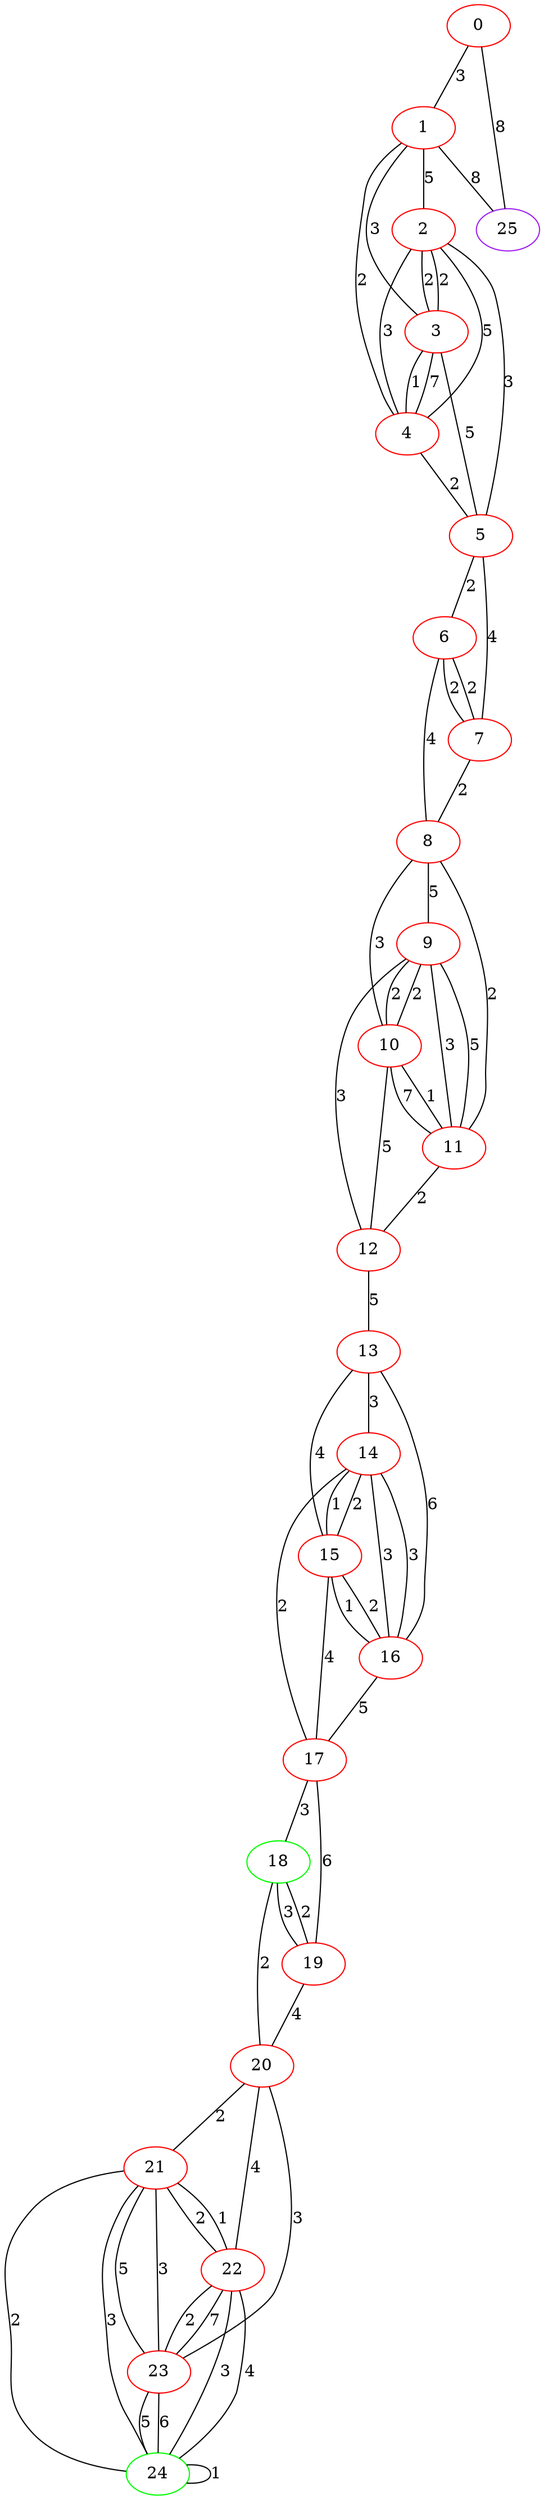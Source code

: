 graph "" {
0 [color=red, weight=1];
1 [color=red, weight=1];
2 [color=red, weight=1];
3 [color=red, weight=1];
4 [color=red, weight=1];
5 [color=red, weight=1];
6 [color=red, weight=1];
7 [color=red, weight=1];
8 [color=red, weight=1];
9 [color=red, weight=1];
10 [color=red, weight=1];
11 [color=red, weight=1];
12 [color=red, weight=1];
13 [color=red, weight=1];
14 [color=red, weight=1];
15 [color=red, weight=1];
16 [color=red, weight=1];
17 [color=red, weight=1];
18 [color=green, weight=2];
19 [color=red, weight=1];
20 [color=red, weight=1];
21 [color=red, weight=1];
22 [color=red, weight=1];
23 [color=red, weight=1];
24 [color=green, weight=2];
25 [color=purple, weight=4];
0 -- 1  [key=0, label=3];
0 -- 25  [key=0, label=8];
1 -- 25  [key=0, label=8];
1 -- 2  [key=0, label=5];
1 -- 3  [key=0, label=3];
1 -- 4  [key=0, label=2];
2 -- 3  [key=0, label=2];
2 -- 3  [key=1, label=2];
2 -- 4  [key=0, label=5];
2 -- 4  [key=1, label=3];
2 -- 5  [key=0, label=3];
3 -- 4  [key=0, label=7];
3 -- 4  [key=1, label=1];
3 -- 5  [key=0, label=5];
4 -- 5  [key=0, label=2];
5 -- 6  [key=0, label=2];
5 -- 7  [key=0, label=4];
6 -- 8  [key=0, label=4];
6 -- 7  [key=0, label=2];
6 -- 7  [key=1, label=2];
7 -- 8  [key=0, label=2];
8 -- 9  [key=0, label=5];
8 -- 10  [key=0, label=3];
8 -- 11  [key=0, label=2];
9 -- 10  [key=0, label=2];
9 -- 10  [key=1, label=2];
9 -- 11  [key=0, label=3];
9 -- 11  [key=1, label=5];
9 -- 12  [key=0, label=3];
10 -- 11  [key=0, label=1];
10 -- 11  [key=1, label=7];
10 -- 12  [key=0, label=5];
11 -- 12  [key=0, label=2];
12 -- 13  [key=0, label=5];
13 -- 16  [key=0, label=6];
13 -- 14  [key=0, label=3];
13 -- 15  [key=0, label=4];
14 -- 16  [key=0, label=3];
14 -- 16  [key=1, label=3];
14 -- 17  [key=0, label=2];
14 -- 15  [key=0, label=1];
14 -- 15  [key=1, label=2];
15 -- 16  [key=0, label=2];
15 -- 16  [key=1, label=1];
15 -- 17  [key=0, label=4];
16 -- 17  [key=0, label=5];
17 -- 18  [key=0, label=3];
17 -- 19  [key=0, label=6];
18 -- 19  [key=0, label=3];
18 -- 19  [key=1, label=2];
18 -- 20  [key=0, label=2];
19 -- 20  [key=0, label=4];
20 -- 21  [key=0, label=2];
20 -- 22  [key=0, label=4];
20 -- 23  [key=0, label=3];
21 -- 24  [key=0, label=2];
21 -- 24  [key=1, label=3];
21 -- 22  [key=0, label=2];
21 -- 22  [key=1, label=1];
21 -- 23  [key=0, label=5];
21 -- 23  [key=1, label=3];
22 -- 24  [key=0, label=3];
22 -- 24  [key=1, label=4];
22 -- 23  [key=0, label=7];
22 -- 23  [key=1, label=2];
23 -- 24  [key=0, label=5];
23 -- 24  [key=1, label=6];
24 -- 24  [key=0, label=1];
}

